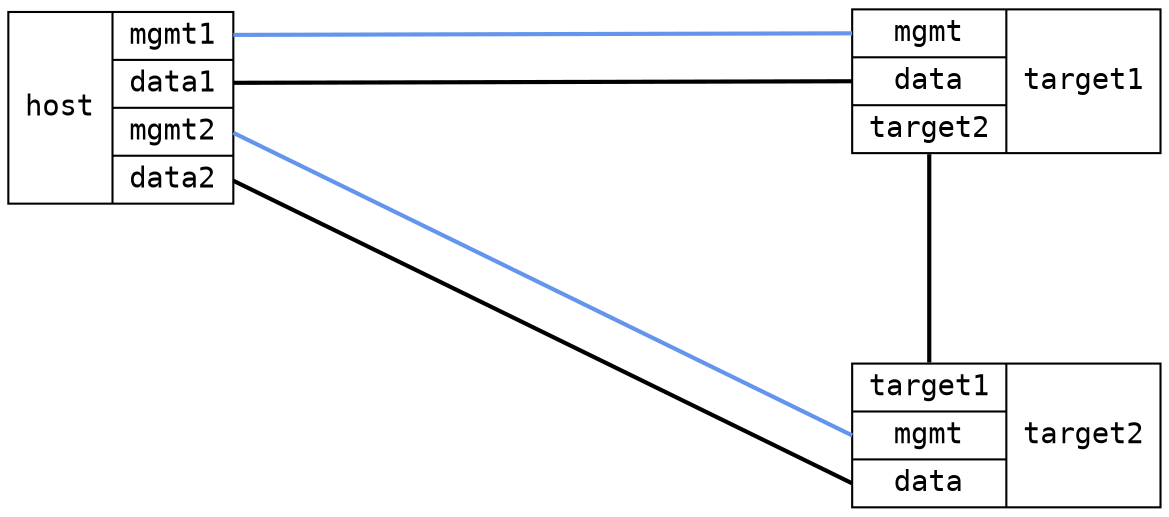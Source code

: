 graph "2x2" {
	layout="neato";
	overlap="false";
	esep="+40";

	node [shape=record, fontname="DejaVu Sans Mono, Book"];
	edge [color="cornflowerblue", penwidth="2", fontname="DejaVu Serif, Book"];

	host [
	    label="host | { <mgmt1> mgmt1 | <data1> data1 | <mgmt2> mgmt2 | <data2> data2 }",
	    pos="0,15.7!",
	    requires="controller",
	];

        target1 [
	    label="{ <mgmt> mgmt | <data> data | <target2> target2} | target1",
	    pos="10,16!",

	    requires="infix",
	];
	target2 [
	    label="{ <target1> target1 |<mgmt> mgmt | <data> data  } | target2",
	    pos="10,12!",

	    requires="infix",
	];
	host:mgmt1 -- target1:mgmt [requires="mgmt"]
        host:mgmt2 -- target2:mgmt [requires="mgmt"]
	host:data1 -- target1:data [color=black]
	host:data2 -- target2:data [color=black]
	target1:target2 -- target2:target1 [color=black]
}
